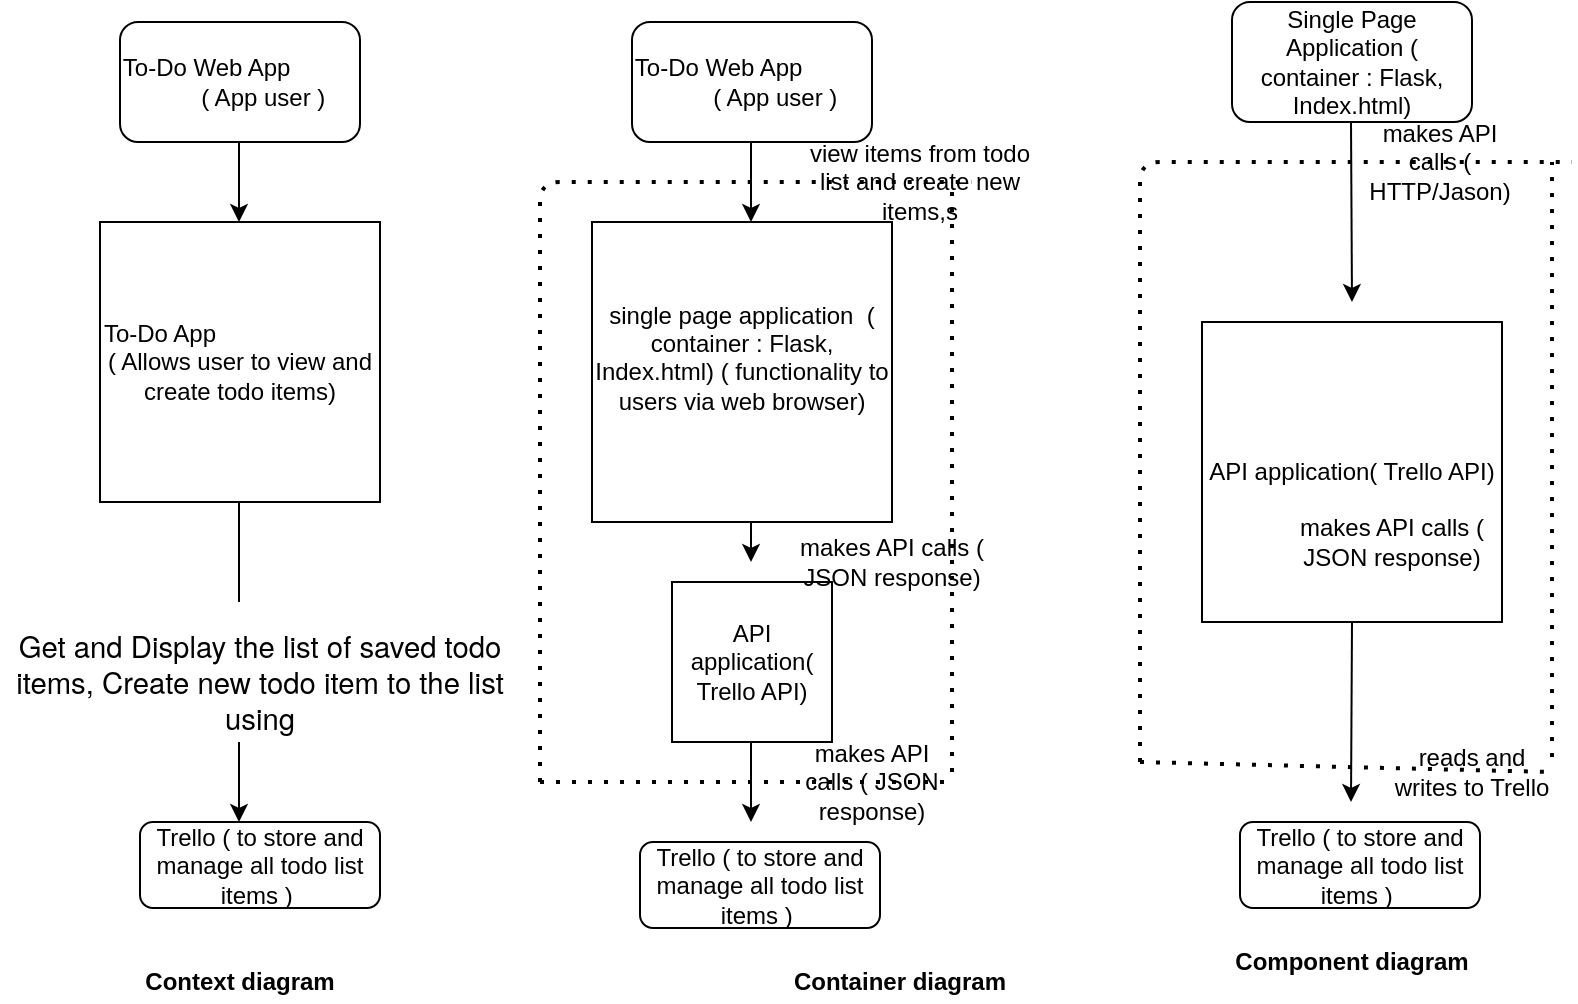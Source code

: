 <mxfile version="13.10.1" type="device"><diagram id="C5RBs43oDa-KdzZeNtuy" name="Page-1"><mxGraphModel dx="1026" dy="562" grid="1" gridSize="10" guides="1" tooltips="1" connect="1" arrows="1" fold="1" page="1" pageScale="1" pageWidth="827" pageHeight="1169" math="0" shadow="0"><root><mxCell id="WIyWlLk6GJQsqaUBKTNV-0"/><mxCell id="WIyWlLk6GJQsqaUBKTNV-1" parent="WIyWlLk6GJQsqaUBKTNV-0"/><mxCell id="WIyWlLk6GJQsqaUBKTNV-3" value="To-Do Web App &amp;nbsp; &amp;nbsp; &amp;nbsp; &amp;nbsp; &amp;nbsp; &amp;nbsp; &amp;nbsp; &amp;nbsp; &amp;nbsp; ( App user )&amp;nbsp;" style="rounded=1;whiteSpace=wrap;html=1;fontSize=12;glass=0;strokeWidth=1;shadow=0;align=center;" parent="WIyWlLk6GJQsqaUBKTNV-1" vertex="1"><mxGeometry x="80" y="60" width="120" height="60" as="geometry"/></mxCell><mxCell id="WIyWlLk6GJQsqaUBKTNV-11" value="Trello ( to store and manage all todo list items )&amp;nbsp;" style="rounded=1;whiteSpace=wrap;html=1;fontSize=12;glass=0;strokeWidth=1;shadow=0;" parent="WIyWlLk6GJQsqaUBKTNV-1" vertex="1"><mxGeometry x="90" y="460" width="120" height="43" as="geometry"/></mxCell><mxCell id="S4Vc5kefsL3zOtKIEcPu-3" value="&lt;span&gt;To-Do App &amp;nbsp; &amp;nbsp; &amp;nbsp; &amp;nbsp; &amp;nbsp; &amp;nbsp; &amp;nbsp; &amp;nbsp; &amp;nbsp; &amp;nbsp; &amp;nbsp; &amp;nbsp; ( Allows user to view and create todo items)&lt;/span&gt;" style="whiteSpace=wrap;html=1;aspect=fixed;" vertex="1" parent="WIyWlLk6GJQsqaUBKTNV-1"><mxGeometry x="70" y="160" width="140" height="140" as="geometry"/></mxCell><mxCell id="S4Vc5kefsL3zOtKIEcPu-5" value="&lt;span style=&quot;font-size: 11pt ; font-family: &amp;#34;helveticaneue&amp;#34;&quot;&gt;Get and Display the list of saved todo items, Create&amp;nbsp;&lt;/span&gt;&lt;span style=&quot;font-size: 11pt ; font-family: &amp;#34;helveticaneue&amp;#34;&quot;&gt;new todo item to the list using&lt;/span&gt;&lt;span style=&quot;font-size: medium&quot;&gt;&lt;/span&gt;" style="text;html=1;strokeColor=none;fillColor=none;align=center;verticalAlign=middle;whiteSpace=wrap;rounded=0;" vertex="1" parent="WIyWlLk6GJQsqaUBKTNV-1"><mxGeometry x="20" y="380" width="260" height="20" as="geometry"/></mxCell><mxCell id="S4Vc5kefsL3zOtKIEcPu-6" value="" style="endArrow=none;html=1;" edge="1" parent="WIyWlLk6GJQsqaUBKTNV-1"><mxGeometry width="50" height="50" relative="1" as="geometry"><mxPoint x="139.5" y="350" as="sourcePoint"/><mxPoint x="139.5" y="300" as="targetPoint"/><Array as="points"><mxPoint x="139.5" y="340"/><mxPoint x="139.5" y="330"/></Array></mxGeometry></mxCell><mxCell id="S4Vc5kefsL3zOtKIEcPu-7" value="" style="endArrow=classic;html=1;" edge="1" parent="WIyWlLk6GJQsqaUBKTNV-1"><mxGeometry width="50" height="50" relative="1" as="geometry"><mxPoint x="139.5" y="420" as="sourcePoint"/><mxPoint x="139.5" y="460" as="targetPoint"/></mxGeometry></mxCell><mxCell id="S4Vc5kefsL3zOtKIEcPu-8" value="" style="endArrow=classic;html=1;" edge="1" parent="WIyWlLk6GJQsqaUBKTNV-1"><mxGeometry width="50" height="50" relative="1" as="geometry"><mxPoint x="139.5" y="120" as="sourcePoint"/><mxPoint x="139.5" y="160" as="targetPoint"/></mxGeometry></mxCell><mxCell id="S4Vc5kefsL3zOtKIEcPu-9" value="&lt;b&gt;Context diagram&lt;/b&gt;" style="text;html=1;strokeColor=none;fillColor=none;align=center;verticalAlign=middle;whiteSpace=wrap;rounded=0;" vertex="1" parent="WIyWlLk6GJQsqaUBKTNV-1"><mxGeometry x="70" y="530" width="140" height="20" as="geometry"/></mxCell><mxCell id="S4Vc5kefsL3zOtKIEcPu-10" value="To-Do Web App &amp;nbsp; &amp;nbsp; &amp;nbsp; &amp;nbsp; &amp;nbsp; &amp;nbsp; &amp;nbsp; &amp;nbsp; &amp;nbsp; ( App user )&amp;nbsp;" style="rounded=1;whiteSpace=wrap;html=1;fontSize=12;glass=0;strokeWidth=1;shadow=0;align=center;" vertex="1" parent="WIyWlLk6GJQsqaUBKTNV-1"><mxGeometry x="336" y="60" width="120" height="60" as="geometry"/></mxCell><mxCell id="S4Vc5kefsL3zOtKIEcPu-11" value="Trello ( to store and manage all todo list items )&amp;nbsp;" style="rounded=1;whiteSpace=wrap;html=1;fontSize=12;glass=0;strokeWidth=1;shadow=0;" vertex="1" parent="WIyWlLk6GJQsqaUBKTNV-1"><mxGeometry x="340" y="470" width="120" height="43" as="geometry"/></mxCell><mxCell id="S4Vc5kefsL3zOtKIEcPu-12" value="&lt;span&gt;single page application &amp;nbsp;( container : Flask, Index.html) ( functionality to users via web browser)&lt;br&gt;&lt;br&gt;&lt;/span&gt;" style="whiteSpace=wrap;html=1;aspect=fixed;" vertex="1" parent="WIyWlLk6GJQsqaUBKTNV-1"><mxGeometry x="316" y="160" width="150" height="150" as="geometry"/></mxCell><mxCell id="S4Vc5kefsL3zOtKIEcPu-14" value="" style="endArrow=classic;html=1;" edge="1" parent="WIyWlLk6GJQsqaUBKTNV-1"><mxGeometry width="50" height="50" relative="1" as="geometry"><mxPoint x="395.5" y="420" as="sourcePoint"/><mxPoint x="395.5" y="460" as="targetPoint"/></mxGeometry></mxCell><mxCell id="S4Vc5kefsL3zOtKIEcPu-15" value="" style="endArrow=classic;html=1;" edge="1" parent="WIyWlLk6GJQsqaUBKTNV-1"><mxGeometry width="50" height="50" relative="1" as="geometry"><mxPoint x="395.5" y="120" as="sourcePoint"/><mxPoint x="395.5" y="160" as="targetPoint"/></mxGeometry></mxCell><mxCell id="S4Vc5kefsL3zOtKIEcPu-16" value="&lt;b&gt;Container diagram&lt;/b&gt;" style="text;html=1;strokeColor=none;fillColor=none;align=center;verticalAlign=middle;whiteSpace=wrap;rounded=0;" vertex="1" parent="WIyWlLk6GJQsqaUBKTNV-1"><mxGeometry x="400" y="530" width="140" height="20" as="geometry"/></mxCell><mxCell id="S4Vc5kefsL3zOtKIEcPu-18" value="&lt;span&gt;API application( Trello API)&lt;/span&gt;" style="whiteSpace=wrap;html=1;aspect=fixed;" vertex="1" parent="WIyWlLk6GJQsqaUBKTNV-1"><mxGeometry x="356" y="340" width="80" height="80" as="geometry"/></mxCell><mxCell id="S4Vc5kefsL3zOtKIEcPu-20" value="makes API calls ( JSON response)" style="text;html=1;strokeColor=none;fillColor=none;align=center;verticalAlign=middle;whiteSpace=wrap;rounded=0;" vertex="1" parent="WIyWlLk6GJQsqaUBKTNV-1"><mxGeometry x="416" y="430" width="80" height="20" as="geometry"/></mxCell><mxCell id="S4Vc5kefsL3zOtKIEcPu-21" value="" style="endArrow=classic;html=1;" edge="1" parent="WIyWlLk6GJQsqaUBKTNV-1"><mxGeometry width="50" height="50" relative="1" as="geometry"><mxPoint x="395.5" y="310" as="sourcePoint"/><mxPoint x="395.5" y="330" as="targetPoint"/></mxGeometry></mxCell><mxCell id="S4Vc5kefsL3zOtKIEcPu-22" value="makes API calls ( JSON response)" style="text;html=1;strokeColor=none;fillColor=none;align=center;verticalAlign=middle;whiteSpace=wrap;rounded=0;" vertex="1" parent="WIyWlLk6GJQsqaUBKTNV-1"><mxGeometry x="416" y="320" width="100" height="20" as="geometry"/></mxCell><mxCell id="S4Vc5kefsL3zOtKIEcPu-24" value="view items from todo list and create new items,s" style="text;html=1;strokeColor=none;fillColor=none;align=center;verticalAlign=middle;whiteSpace=wrap;rounded=0;" vertex="1" parent="WIyWlLk6GJQsqaUBKTNV-1"><mxGeometry x="420" y="130" width="120" height="20" as="geometry"/></mxCell><mxCell id="S4Vc5kefsL3zOtKIEcPu-25" value="" style="endArrow=none;dashed=1;html=1;dashPattern=1 3;strokeWidth=2;entryX=0.75;entryY=0.5;entryDx=0;entryDy=0;entryPerimeter=0;" edge="1" parent="WIyWlLk6GJQsqaUBKTNV-1"><mxGeometry width="50" height="50" relative="1" as="geometry"><mxPoint x="290" y="440" as="sourcePoint"/><mxPoint x="506" y="140" as="targetPoint"/><Array as="points"><mxPoint x="290" y="140"/></Array></mxGeometry></mxCell><mxCell id="S4Vc5kefsL3zOtKIEcPu-26" value="" style="endArrow=none;dashed=1;html=1;dashPattern=1 3;strokeWidth=2;entryX=1;entryY=0.5;entryDx=0;entryDy=0;" edge="1" parent="WIyWlLk6GJQsqaUBKTNV-1" target="S4Vc5kefsL3zOtKIEcPu-20"><mxGeometry width="50" height="50" relative="1" as="geometry"><mxPoint x="290" y="440" as="sourcePoint"/><mxPoint x="340" y="390" as="targetPoint"/></mxGeometry></mxCell><mxCell id="S4Vc5kefsL3zOtKIEcPu-27" value="" style="endArrow=none;dashed=1;html=1;dashPattern=1 3;strokeWidth=2;exitX=1;exitY=0.25;exitDx=0;exitDy=0;" edge="1" parent="WIyWlLk6GJQsqaUBKTNV-1" source="S4Vc5kefsL3zOtKIEcPu-20"><mxGeometry width="50" height="50" relative="1" as="geometry"><mxPoint x="496" y="267.5" as="sourcePoint"/><mxPoint x="496" y="140" as="targetPoint"/></mxGeometry></mxCell><mxCell id="S4Vc5kefsL3zOtKIEcPu-28" value="Single Page Application ( container : Flask, Index.html)" style="rounded=1;whiteSpace=wrap;html=1;fontSize=12;glass=0;strokeWidth=1;shadow=0;align=center;" vertex="1" parent="WIyWlLk6GJQsqaUBKTNV-1"><mxGeometry x="636" y="50" width="120" height="60" as="geometry"/></mxCell><mxCell id="S4Vc5kefsL3zOtKIEcPu-29" value="Trello ( to store and manage all todo list items )&amp;nbsp;" style="rounded=1;whiteSpace=wrap;html=1;fontSize=12;glass=0;strokeWidth=1;shadow=0;" vertex="1" parent="WIyWlLk6GJQsqaUBKTNV-1"><mxGeometry x="640" y="460" width="120" height="43" as="geometry"/></mxCell><mxCell id="S4Vc5kefsL3zOtKIEcPu-31" value="" style="endArrow=classic;html=1;exitX=0.5;exitY=1;exitDx=0;exitDy=0;" edge="1" parent="WIyWlLk6GJQsqaUBKTNV-1" source="S4Vc5kefsL3zOtKIEcPu-34"><mxGeometry width="50" height="50" relative="1" as="geometry"><mxPoint x="695.5" y="410" as="sourcePoint"/><mxPoint x="695.5" y="450" as="targetPoint"/></mxGeometry></mxCell><mxCell id="S4Vc5kefsL3zOtKIEcPu-32" value="" style="endArrow=classic;html=1;" edge="1" parent="WIyWlLk6GJQsqaUBKTNV-1"><mxGeometry width="50" height="50" relative="1" as="geometry"><mxPoint x="695.5" y="110" as="sourcePoint"/><mxPoint x="696" y="200" as="targetPoint"/></mxGeometry></mxCell><mxCell id="S4Vc5kefsL3zOtKIEcPu-33" value="&lt;b&gt;Component diagram&lt;/b&gt;" style="text;html=1;strokeColor=none;fillColor=none;align=center;verticalAlign=middle;whiteSpace=wrap;rounded=0;" vertex="1" parent="WIyWlLk6GJQsqaUBKTNV-1"><mxGeometry x="626" y="520" width="140" height="20" as="geometry"/></mxCell><mxCell id="S4Vc5kefsL3zOtKIEcPu-34" value="&lt;span&gt;API application( Trello API)&lt;/span&gt;" style="whiteSpace=wrap;html=1;aspect=fixed;" vertex="1" parent="WIyWlLk6GJQsqaUBKTNV-1"><mxGeometry x="621" y="210" width="150" height="150" as="geometry"/></mxCell><mxCell id="S4Vc5kefsL3zOtKIEcPu-35" value="reads and writes to Trello" style="text;html=1;strokeColor=none;fillColor=none;align=center;verticalAlign=middle;whiteSpace=wrap;rounded=0;" vertex="1" parent="WIyWlLk6GJQsqaUBKTNV-1"><mxGeometry x="716" y="420" width="80" height="30" as="geometry"/></mxCell><mxCell id="S4Vc5kefsL3zOtKIEcPu-37" value="makes API calls ( JSON response)" style="text;html=1;strokeColor=none;fillColor=none;align=center;verticalAlign=middle;whiteSpace=wrap;rounded=0;" vertex="1" parent="WIyWlLk6GJQsqaUBKTNV-1"><mxGeometry x="666" y="310" width="100" height="20" as="geometry"/></mxCell><mxCell id="S4Vc5kefsL3zOtKIEcPu-38" value="" style="endArrow=none;dashed=1;html=1;dashPattern=1 3;strokeWidth=2;entryX=0.75;entryY=0.5;entryDx=0;entryDy=0;entryPerimeter=0;" edge="1" parent="WIyWlLk6GJQsqaUBKTNV-1"><mxGeometry width="50" height="50" relative="1" as="geometry"><mxPoint x="590" y="430" as="sourcePoint"/><mxPoint x="806" y="130" as="targetPoint"/><Array as="points"><mxPoint x="590" y="130"/></Array></mxGeometry></mxCell><mxCell id="S4Vc5kefsL3zOtKIEcPu-39" value="" style="endArrow=none;dashed=1;html=1;dashPattern=1 3;strokeWidth=2;entryX=1;entryY=0.5;entryDx=0;entryDy=0;" edge="1" parent="WIyWlLk6GJQsqaUBKTNV-1" target="S4Vc5kefsL3zOtKIEcPu-35"><mxGeometry width="50" height="50" relative="1" as="geometry"><mxPoint x="590" y="430" as="sourcePoint"/><mxPoint x="640" y="380" as="targetPoint"/></mxGeometry></mxCell><mxCell id="S4Vc5kefsL3zOtKIEcPu-40" value="" style="endArrow=none;dashed=1;html=1;dashPattern=1 3;strokeWidth=2;exitX=1;exitY=0.25;exitDx=0;exitDy=0;" edge="1" parent="WIyWlLk6GJQsqaUBKTNV-1" source="S4Vc5kefsL3zOtKIEcPu-35"><mxGeometry width="50" height="50" relative="1" as="geometry"><mxPoint x="796" y="257.5" as="sourcePoint"/><mxPoint x="796" y="130" as="targetPoint"/></mxGeometry></mxCell><mxCell id="S4Vc5kefsL3zOtKIEcPu-42" value="makes API calls ( HTTP/Jason)" style="text;html=1;strokeColor=none;fillColor=none;align=center;verticalAlign=middle;whiteSpace=wrap;rounded=0;" vertex="1" parent="WIyWlLk6GJQsqaUBKTNV-1"><mxGeometry x="720" y="120" width="40" height="20" as="geometry"/></mxCell></root></mxGraphModel></diagram></mxfile>